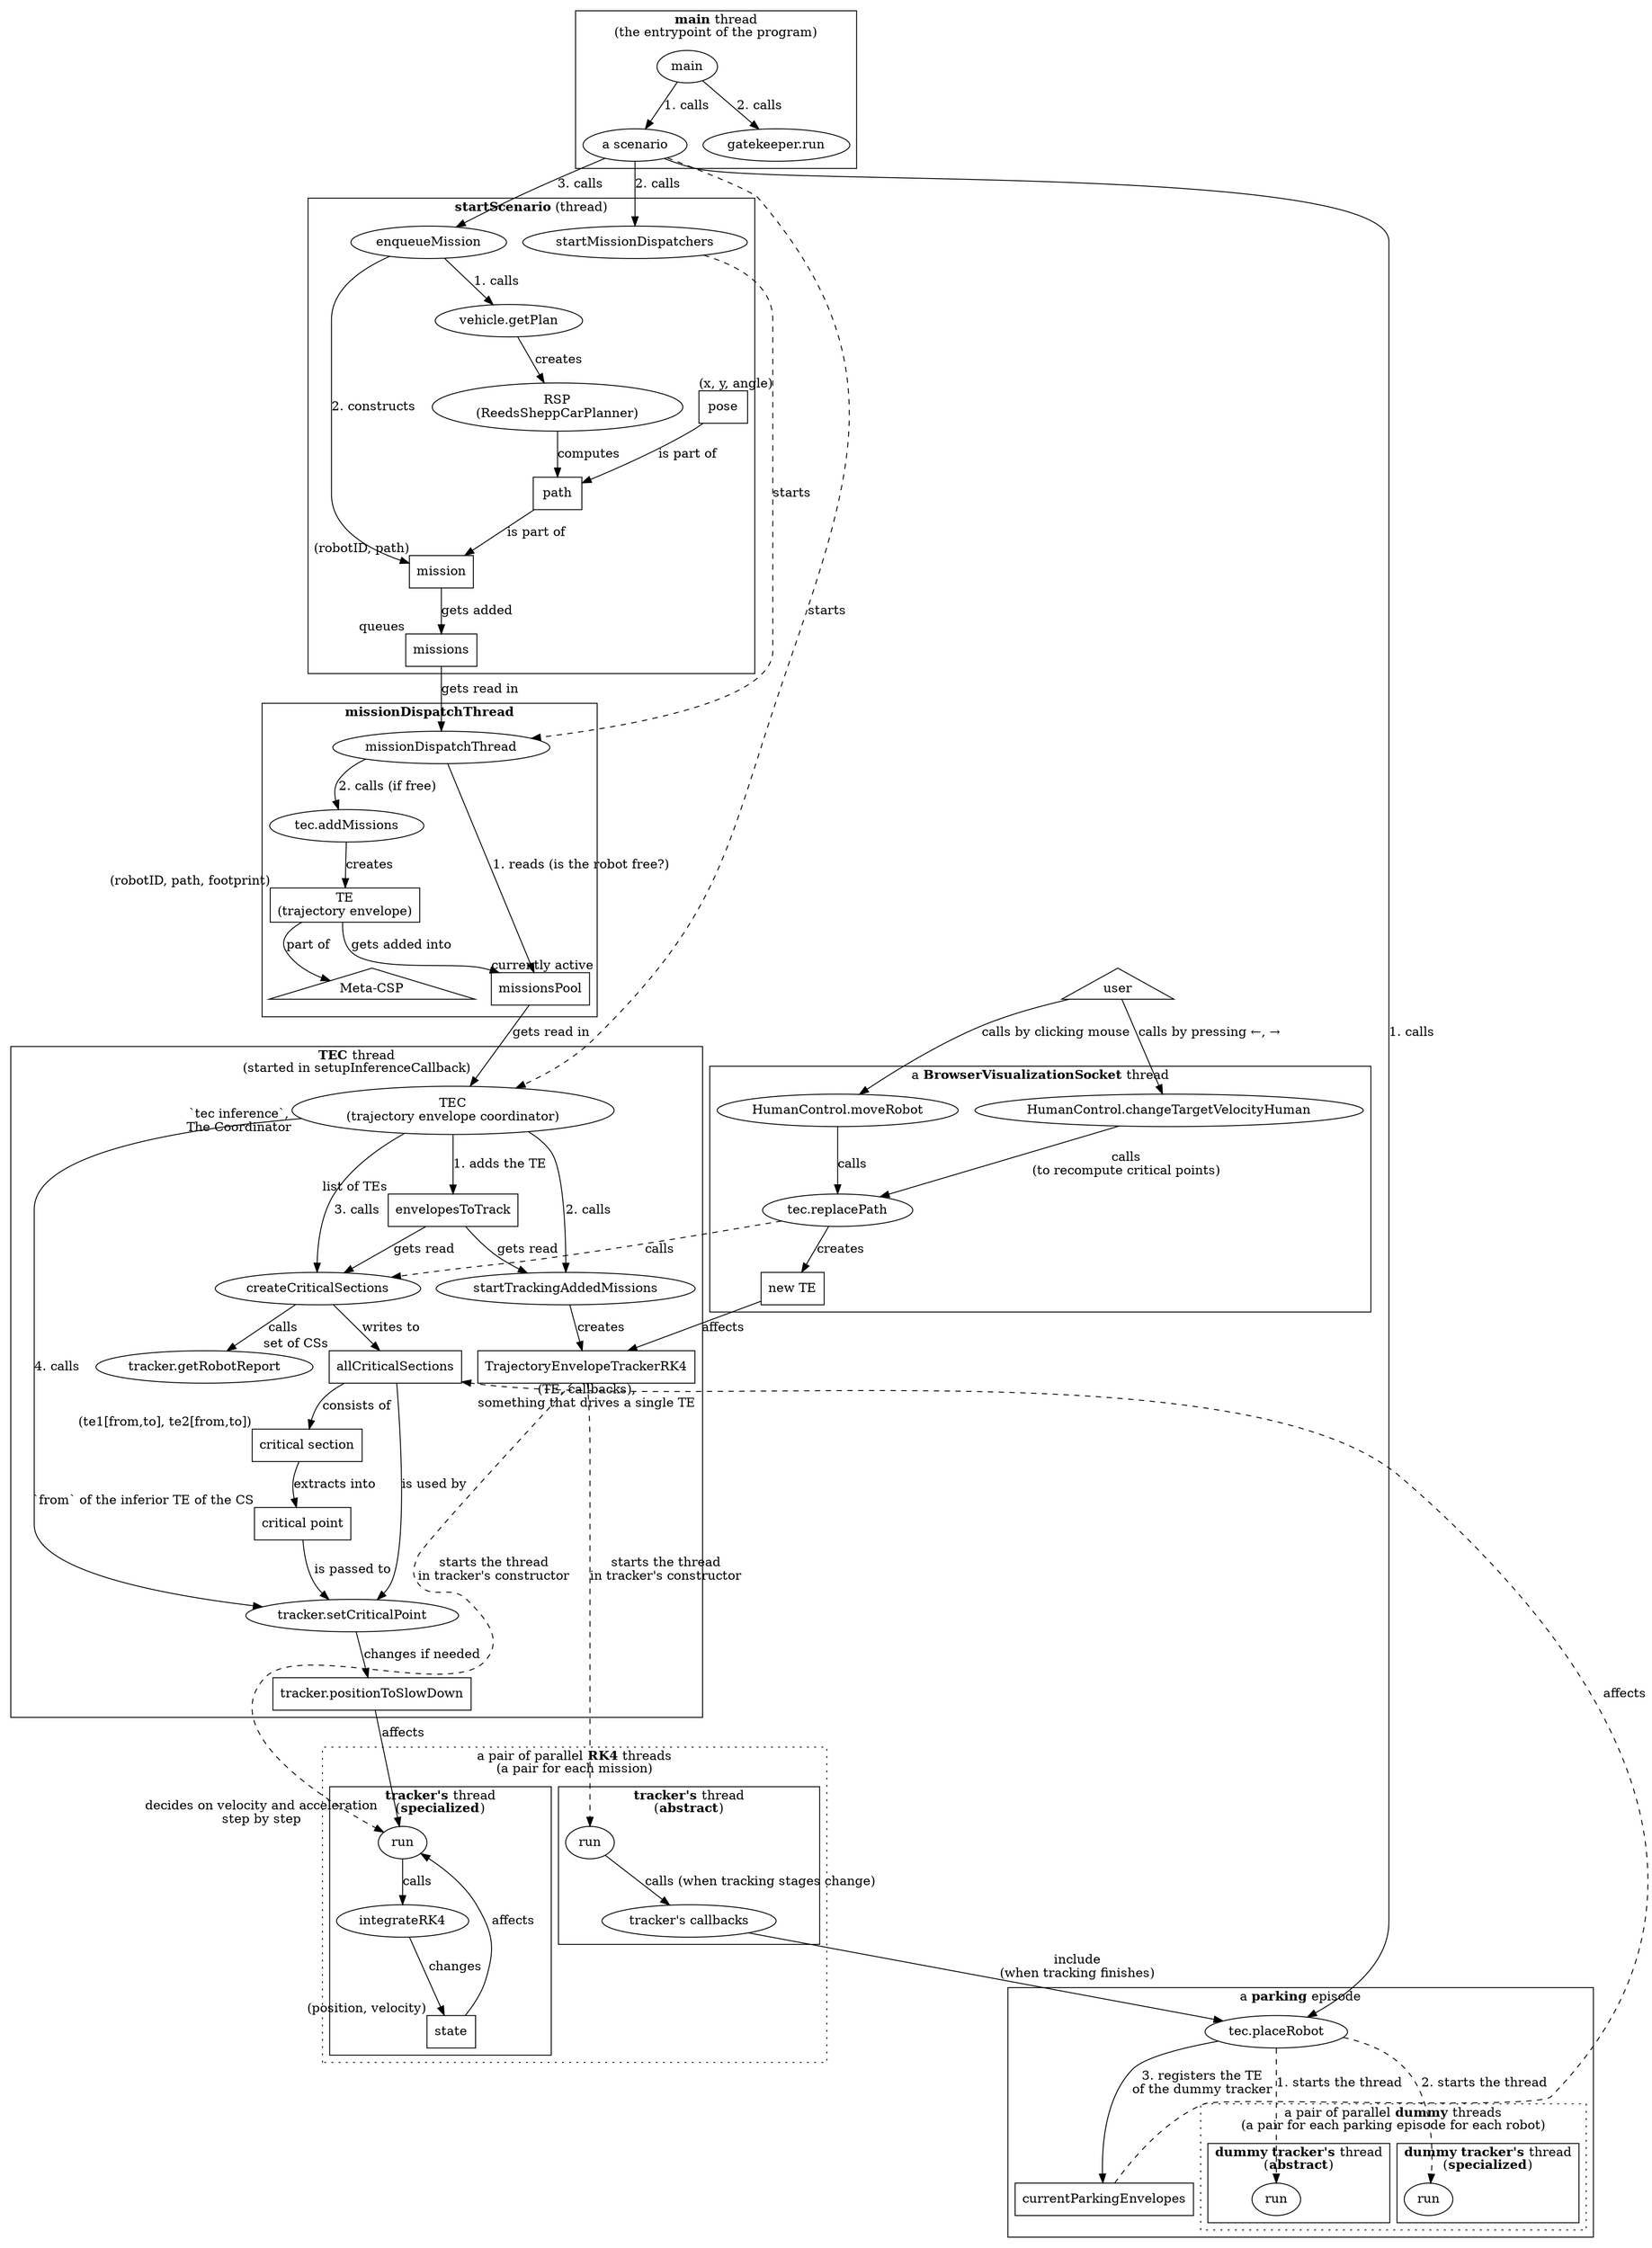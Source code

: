 digraph {
    // Data:
    missions [shape=rect, xlabel="queues"]
    mission [shape=rect, xlabel="(robotID, path)"]
    missionsPool [shape=rect, xlabel="currently active"]
    path [shape=rect]
    pose [shape=rect, xlabel="(x, y, angle)"]
    envelopesToTrack [shape=rect, xlabel="list of TEs"]
    TE [shape=rect, label="TE\n(trajectory envelope)", xlabel="(robotID, path, footprint)"]
    "new TE" [shape=rect]
    "Meta-CSP" [shape=triangle]
    user [shape=triangle]
    TEC [label="TEC\n(trajectory envelope coordinator)", xlabel="`tec inference`,\nThe Coordinator"]
    allCriticalSections [shape=rect, xlabel="set of CSs"]
    "critical section" [shape=rect, xlabel="(te1[from,to], te2[from,to])"]
    "critical point" [shape=rect, xlabel="`from` of the inferior TE of the CS"]
    TrajectoryEnvelopeTrackerRK4 [shape=rect, xlabel="(TE, callbacks),\nsomething that drives a single TE"]
    "tracker.run" [xlabel="decides on velocity and acceleration\nstep by step"]
    state [shape=rect, xlabel="(position, velocity)"]
    "tracker.positionToSlowDown" [shape=rect]
    currentParkingEnvelopes [shape=rect]
    RSP [label="RSP\n(ReedsSheppCarPlanner)"]

    subgraph cluster_main {
        label=<<b>main</b> thread<br/>(the entrypoint of the program)>

        "main" -> "a scenario" [label="1. calls"]
        "main" -> "gatekeeper.run" [label="2. calls"]
    }

    subgraph cluster_startScenario {
        label=<<b>startScenario</b> (thread)>

        "a scenario" -> startMissionDispatchers [label="2. calls"]
        "a scenario" -> enqueueMission [label="3. calls"]
        enqueueMission -> "vehicle.getPlan" [label="1. calls"]
        "vehicle.getPlan" -> RSP [label="creates"]
        RSP -> path [label="computes"]
        path -> mission [label="is part of"]
        pose -> path [label="is part of"]
        enqueueMission -> mission [label="2. constructs"]
        mission -> missions [label="gets added"]
    }

    subgraph cluster_missionDispatchThread {
        label=<<b>missionDispatchThread</b>>

        missions -> missionDispatchThread [label="gets read in"]
        startMissionDispatchers -> missionDispatchThread [label="starts", style=dashed]
        missionDispatchThread -> "missionsPool" [label="1. reads (is the robot free?)"]
        missionDispatchThread -> "tec.addMissions" [label="2. calls (if free)"]
        "tec.addMissions" -> TE [label="creates"]
        TE -> missionsPool [label="gets added into"]
        TE -> "Meta-CSP" [label="part of"]
    }

    subgraph cluster_TEC {
        label=<<b>TEC</b> thread<br/>(started in setupInferenceCallback)>

        "a scenario" -> TEC [label="starts", constraint=false, style=dashed]
        missionsPool -> TEC [label="gets read in"]
        TEC -> envelopesToTrack [label="1. adds the TE"]
        TEC -> startTrackingAddedMissions [label="2. calls"]
        TEC -> createCriticalSections [label="3. calls"]
        TEC -> "tracker.setCriticalPoint" [label="4. calls"]
        envelopesToTrack -> createCriticalSections [label="gets read"]
        envelopesToTrack -> startTrackingAddedMissions [label="gets read"]

        createCriticalSections -> allCriticalSections [label="writes to"]
        startTrackingAddedMissions -> TrajectoryEnvelopeTrackerRK4 [label="creates"]

        createCriticalSections -> "tracker.getRobotReport" [label="calls"]
        allCriticalSections -> "tracker.setCriticalPoint" [label="is used by"]
        allCriticalSections -> "critical section" [label="consists of"]
        "critical section" -> "critical point" [label="extracts into"]
        "critical point" -> "tracker.setCriticalPoint" [label="is passed to"]
        "tracker.setCriticalPoint" -> "tracker.positionToSlowDown" [label="changes if needed"]
    }

    subgraph cluster_tracker_threads {
        label=<a pair of parallel <b>RK4</b> threads<br/>(a pair for each mission)>
        graph [style=dotted]

        subgraph cluster_tracker_RK4 {
            label=<<b>tracker's</b> thread<br/>(<b>specialized</b>)>
            graph [style=solid]

            "tracker.run" [label="run"]
            TrajectoryEnvelopeTrackerRK4 -> "tracker.run" [label="starts the thread\nin tracker's constructor", constraint=false, style=dashed]
            state -> "tracker.run" [label="affects"]
            "tracker.positionToSlowDown" -> "tracker.run" [label="affects"]
            "tracker.run" -> integrateRK4 [label="calls"]
            integrateRK4 -> state [label="changes"]
        }

        subgraph cluster_tracker_abstract {
        label=<<b>tracker's</b> thread<br/>(<b>abstract</b>)>
            graph [style=solid]

            "(abstract) tracker.run" [label="run"]
            TrajectoryEnvelopeTrackerRK4 -> "(abstract) tracker.run" [label="starts the thread\nin tracker's constructor", style=dashed]
            "(abstract) tracker.run" -> "tracker's callbacks" [label="calls (when tracking stages change)"]
        }
    }

    subgraph cluster_parking {
        label=<a <b>parking</b> episode>

        "a scenario" -> "tec.placeRobot" [label="1. calls"]
        "tracker's callbacks" -> "tec.placeRobot" [label="include\n(when tracking finishes)"]

        "tec.placeRobot" -> "(dummy, abstract) tracker.run" [label="1. starts the thread", style=dashed]
        "tec.placeRobot" -> "(dummy) tracker.run" [label="2. starts the thread", style=dashed]

        "tec.placeRobot" -> currentParkingEnvelopes [label="3. registers the TE\nof the dummy tracker"]
        currentParkingEnvelopes -> allCriticalSections [label="affects", constraint=false, style=dashed]

        subgraph cluster_tracker_dummy_threads {
            label=<a pair of parallel <b>dummy</b> threads<br/>(a pair for each parking episode for each robot)>
            graph [style=dotted]

            subgraph cluster_tracker_dummy_RK4 {
                label=<<b>dummy tracker's</b> thread<br/>(<b>specialized</b>)>
                graph [style=solid]

                "(dummy) tracker.run" [label="run"]
            }

            subgraph cluster_tracker_dummy_abstract {
                label=<<b>dummy tracker's</b> thread<br/>(<b>abstract</b>)>
                graph [style=solid]

                "(dummy, abstract) tracker.run" [label="run"]
            }
        }
    }

    user -> "HumanControl.moveRobot" [label="calls by clicking mouse"]
    user -> "HumanControl.changeTargetVelocityHuman" [label="calls by pressing ←, →"]

    subgraph cluster_visualization {
        label=<a <b>BrowserVisualizationSocket</b> thread>

        "HumanControl.moveRobot" -> "tec.replacePath" [label="calls"]
        "HumanControl.changeTargetVelocityHuman"  -> "tec.replacePath" [label="calls\n(to recompute critical points)"]
        "tec.replacePath" -> "new TE" [label="creates"]
        "tec.replacePath" -> createCriticalSections [label="calls", constraint=false, style=dashed]
        "new TE" -> TrajectoryEnvelopeTrackerRK4 [label="affects"]
    }
}

/*
gates = {LinkedBlockingQueue@4190}    size = 12

Common:
7 = {Gate@4201} "Gate[missionDispatchThread's sleep(500)]" -- передаёт миссии от сценария координатору
5 = {Gate@4199} "Gate[TrajectoryEnvelopeCoordinator inference's sleep(500)]" -- координатор
6 = {Gate@4200} "Gate[Visualization update thread's sleep(30)]" -- визуализация (передача данных в браузер)
8 = {Gate@4202} "Gate[forcing thread's sleep(100)]" -- конкретно в GridTest

Robot 0:
4 = {Gate@4198} "Gate[Abstract tracker Robot0's sleep(100)]" -- отслеживание этапов
3 = {Gate@4197} "Gate[RK4 tracker Robot0's sleep(100)]" -- собственно изменение этапов
    or Gate[Parking tracker Robot0's initial] -- Dummy

Robot 1:
2 = {Gate@4196} "Gate[Abstract tracker Robot1's sleep(100)]"
1 = {Gate@4195} "Gate[RK4 tracker Robot1's sleep(100)]"

Robot 2:
0 = {Gate@4194} "Gate[Abstract tracker Robot2's sleep(100)]"
11 = {Gate@4205} "Gate[RK4 tracker Robot2's sleep(100)]"

Robot 3:
10 = {Gate@4204} "Gate[Abstract tracker Robot3's sleep(100)]"
9 = {Gate@4203} "Gate[RK4 tracker Robot3's sleep(100)]"


RobotReport(te.getRobotID(), pose, currentPathIndex, state.getVelocity(), state.getPosition(), this.criticalPoint);
*/
